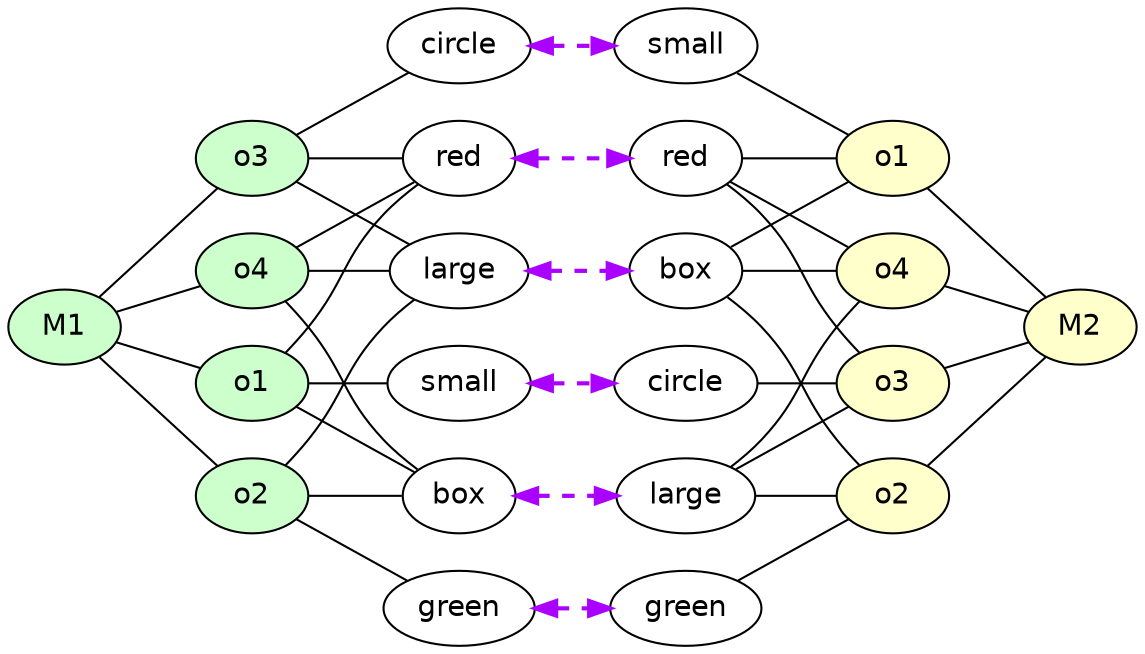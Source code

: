 strict digraph G {
	graph [bb="0,0,531.19,306",
		rankdir=LR
	];
	node [label="\N"];
	M1	 [fillcolor="#CCFFCC",
		fontname=Helvetica,
		height=0.5,
		pos="27,153",
		shape=oval,
		style=filled,
		width=0.75];
	o1_1	 [fillcolor="#CCFFCC",
		fontname=Helvetica,
		height=0.5,
		label=o1,
		pos="117,126",
		shape=oval,
		style=filled,
		width=0.75];
	M1 -> o1_1	 [constraint=true,
		dir=none,
		penwidth=1,
		pos="52.07,145.48 64.657,141.7 79.851,137.14 92.375,133.39"];
	o2_1	 [fillcolor="#CCFFCC",
		fontname=Helvetica,
		height=0.5,
		label=o2,
		pos="117,72",
		shape=oval,
		style=filled,
		width=0.75];
	M1 -> o2_1	 [constraint=true,
		dir=none,
		penwidth=1,
		pos="43.09,138.52 59.371,123.87 84.406,101.33 100.75,86.629"];
	o3_1	 [fillcolor="#CCFFCC",
		fontname=Helvetica,
		height=0.5,
		label=o3,
		pos="117,234",
		shape=oval,
		style=filled,
		width=0.75];
	M1 -> o3_1	 [constraint=true,
		dir=none,
		penwidth=1,
		pos="43.09,167.48 59.371,182.13 84.406,204.67 100.75,219.37"];
	o4_1	 [fillcolor="#CCFFCC",
		fontname=Helvetica,
		height=0.5,
		label=o4,
		pos="117,180",
		shape=oval,
		style=filled,
		width=0.75];
	M1 -> o4_1	 [constraint=true,
		dir=none,
		penwidth=1,
		pos="52.07,160.52 64.657,164.3 79.851,168.86 92.375,172.61"];
	M2	 [fillcolor="#FFFFCC",
		fontname=Helvetica,
		height=0.5,
		pos="504.19,153",
		shape=oval,
		style=filled,
		width=0.75];
	red_1	 [fontname=Helvetica,
		height=0.5,
		label=red,
		pos="213.8,234",
		shape=oval,
		width=0.75];
	o1_1 -> red_1	 [constraint=true,
		dir=none,
		pos="132.97,140.92 136.74,144.72 140.64,148.9 144,153 162.29,175.31 160.5,185.75 180,207 184.47,211.87 189.86,216.58 195.01,220.67"];
	box_1	 [fontname=Helvetica,
		height=0.5,
		label=box,
		pos="213.8,126",
		shape=oval,
		width=0.75];
	o1_1 -> box_1	 [constraint=true,
		dir=none,
		pos="144.22,126 157.53,126 173.5,126 186.78,126"];
	small_1	 [fontname=Helvetica,
		height=0.5,
		label=small,
		pos="213.8,72",
		shape=oval,
		width=0.88464];
	o1_1 -> small_1	 [constraint=true,
		dir=none,
		pos="138,114.28 153.57,105.6 174.78,93.766 190.8,84.827"];
	red_2	 [fontname=Helvetica,
		height=0.5,
		label=red,
		pos="317.39,234",
		shape=oval,
		width=0.75];
	red_1 -> red_2	 [color="#AA00FF",
		constraint=true,
		dir=both,
		penwidth=2,
		pos="s,241.02,234 e,290.35,234 251.07,234 260.51,234 270.64,234 280.07,234",
		style=dashed];
	o1_2	 [fillcolor="#FFFFCC",
		fontname=Helvetica,
		height=0.5,
		label=o1,
		pos="414.19,234",
		shape=oval,
		style=filled,
		width=0.75];
	o1_2 -> M2	 [constraint=true,
		dir=none,
		penwidth=1,
		pos="430.28,219.52 446.56,204.87 471.59,182.33 487.93,167.63"];
	red_2 -> o1_2	 [constraint=true,
		dir=none,
		pos="344.61,234 357.92,234 373.89,234 387.17,234"];
	o3_2	 [fillcolor="#FFFFCC",
		fontname=Helvetica,
		height=0.5,
		label=o3,
		pos="414.19,126",
		shape=oval,
		style=filled,
		width=0.75];
	red_2 -> o3_2	 [constraint=true,
		dir=none,
		pos="336.18,220.67 341.33,216.58 346.72,211.87 351.19,207 370.69,185.75 368.9,175.31 387.19,153 390.55,148.9 394.45,144.72 398.22,140.92"];
	o4_2	 [fillcolor="#FFFFCC",
		fontname=Helvetica,
		height=0.5,
		label=o4,
		pos="414.19,180",
		shape=oval,
		style=filled,
		width=0.75];
	red_2 -> o4_2	 [constraint=true,
		dir=none,
		pos="338.39,222.28 354.63,213.23 377,200.75 393.23,191.69"];
	large_2	 [fontname=Helvetica,
		height=0.5,
		label=large,
		pos="317.39,126",
		shape=oval,
		width=0.86659];
	box_1 -> large_2	 [color="#AA00FF",
		constraint=true,
		dir=both,
		penwidth=2,
		pos="s,241.02,126 e,285.95,126 251.14,126 259.16,126 267.69,126 275.86,126",
		style=dashed];
	box_2	 [fontname=Helvetica,
		height=0.5,
		label=box,
		pos="317.39,180",
		shape=oval,
		width=0.75];
	box_2 -> o1_2	 [constraint=true,
		dir=none,
		pos="338.39,191.72 354.63,200.77 377,213.25 393.23,222.31"];
	o2_2	 [fillcolor="#FFFFCC",
		fontname=Helvetica,
		height=0.5,
		label=o2,
		pos="414.19,72",
		shape=oval,
		style=filled,
		width=0.75];
	box_2 -> o2_2	 [constraint=true,
		dir=none,
		pos="336.18,166.67 341.33,162.58 346.72,157.87 351.19,153 370.69,131.75 368.9,121.31 387.19,99 390.55,94.899 394.45,90.724 398.22,86.922"];
	box_2 -> o4_2	 [constraint=true,
		dir=none,
		pos="344.61,180 357.92,180 373.89,180 387.17,180"];
	circle_2	 [fontname=Helvetica,
		height=0.5,
		label=circle,
		pos="317.39,72",
		shape=oval,
		width=0.88464];
	small_1 -> circle_2	 [color="#AA00FF",
		constraint=true,
		dir=both,
		penwidth=2,
		pos="s,245.72,72 e,285.39,72 255.78,72 262.11,72 268.64,72 274.98,72",
		style=dashed];
	small_2	 [fontname=Helvetica,
		height=0.5,
		label=small,
		pos="317.39,288",
		shape=oval,
		width=0.88464];
	small_2 -> o1_2	 [constraint=true,
		dir=none,
		pos="340.33,275.2 356.43,266.22 377.79,254.31 393.39,245.6"];
	o2_1 -> box_1	 [constraint=true,
		dir=none,
		pos="138,83.717 154.24,92.775 176.61,105.25 192.83,114.31"];
	green_1	 [fontname=Helvetica,
		height=0.5,
		label=green,
		pos="213.8,18",
		shape=oval,
		width=0.93881];
	o2_1 -> green_1	 [constraint=true,
		dir=none,
		pos="138,60.283 153.35,51.722 174.18,40.103 190.11,31.212"];
	large_1	 [fontname=Helvetica,
		height=0.5,
		label=large,
		pos="213.8,180",
		shape=oval,
		width=0.86659];
	o2_1 -> large_1	 [constraint=true,
		dir=none,
		pos="132.97,86.922 136.74,90.724 140.64,94.899 144,99 162.29,121.31 160.5,131.75 180,153 184.16,157.54 189.13,161.94 193.95,165.83"];
	green_2	 [fontname=Helvetica,
		height=0.5,
		label=green,
		pos="317.39,18",
		shape=oval,
		width=0.93881];
	green_1 -> green_2	 [color="#AA00FF",
		constraint=true,
		dir=both,
		penwidth=2,
		pos="s,247.72,18 e,283.39,18 257.91,18 262.98,18 268.14,18 273.2,18",
		style=dashed];
	o2_2 -> M2	 [constraint=true,
		dir=none,
		penwidth=1,
		pos="430.28,86.481 446.56,101.13 471.59,123.67 487.93,138.37"];
	green_2 -> o2_2	 [constraint=true,
		dir=none,
		pos="340.82,31.072 356.83,39.999 377.84,51.724 393.28,60.335"];
	large_1 -> box_2	 [color="#AA00FF",
		constraint=true,
		dir=both,
		penwidth=2,
		pos="s,245.16,180 e,290.34,180 255.28,180 263.49,180 272.05,180 280.11,180",
		style=dashed];
	large_2 -> o2_2	 [constraint=true,
		dir=none,
		pos="339.84,113.48 355.93,104.5 377.44,92.501 393.18,83.717"];
	large_2 -> o3_2	 [constraint=true,
		dir=none,
		pos="348.82,126 361.18,126 375.24,126 387.14,126"];
	large_2 -> o4_2	 [constraint=true,
		dir=none,
		pos="339.84,138.52 355.93,147.5 377.44,159.5 393.18,168.28"];
	o3_1 -> red_1	 [constraint=true,
		dir=none,
		pos="144.22,234 157.53,234 173.5,234 186.78,234"];
	o3_1 -> large_1	 [constraint=true,
		dir=none,
		pos="138,222.28 153.68,213.54 175.08,201.6 191.15,192.64"];
	circle_1	 [fontname=Helvetica,
		height=0.5,
		label=circle,
		pos="213.8,288",
		shape=oval,
		width=0.88464];
	o3_1 -> circle_1	 [constraint=true,
		dir=none,
		pos="138,245.72 153.57,254.4 174.78,266.23 190.8,275.17"];
	o3_2 -> M2	 [constraint=true,
		dir=none,
		penwidth=1,
		pos="439.26,133.52 451.84,137.3 467.04,141.86 479.56,145.61"];
	circle_1 -> small_2	 [color="#AA00FF",
		constraint=true,
		dir=both,
		penwidth=2,
		pos="s,245.72,288 e,285.39,288 255.78,288 262.11,288 268.64,288 274.98,288",
		style=dashed];
	circle_2 -> o3_2	 [constraint=true,
		dir=none,
		pos="340.33,84.797 356.43,93.78 377.79,105.69 393.39,114.4"];
	o4_1 -> red_1	 [constraint=true,
		dir=none,
		pos="138,191.72 154.24,200.77 176.61,213.25 192.83,222.31"];
	o4_1 -> box_1	 [constraint=true,
		dir=none,
		pos="138,168.28 154.24,159.23 176.61,146.75 192.83,137.69"];
	o4_1 -> large_1	 [constraint=true,
		dir=none,
		pos="144.22,180 156.08,180 170.04,180 182.34,180"];
	o4_2 -> M2	 [constraint=true,
		dir=none,
		penwidth=1,
		pos="439.26,172.48 451.84,168.7 467.04,164.14 479.56,160.39"];
}
